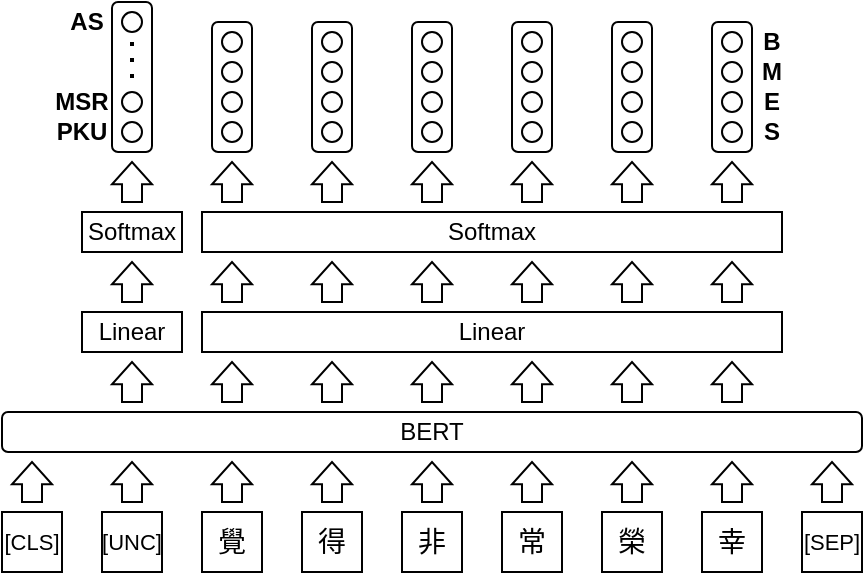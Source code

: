 <mxfile>
    <diagram id="9TPyMgF_mi7_yLZigMqu" name="Page-1">
        <mxGraphModel dx="675" dy="295" grid="1" gridSize="10" guides="1" tooltips="1" connect="1" arrows="1" fold="1" page="1" pageScale="1" pageWidth="850" pageHeight="1100" math="0" shadow="0">
            <root>
                <mxCell id="0"/>
                <mxCell id="1" parent="0"/>
                <mxCell id="2" value="&lt;font style=&quot;font-size: 12px;&quot;&gt;BERT&lt;/font&gt;" style="rounded=1;whiteSpace=wrap;html=1;fontSize=12;" parent="1" vertex="1">
                    <mxGeometry x="130" y="220" width="430" height="20" as="geometry"/>
                </mxCell>
                <mxCell id="3" value="覺" style="whiteSpace=wrap;html=1;aspect=fixed;fontSize=14;" parent="1" vertex="1">
                    <mxGeometry x="230" y="270" width="30" height="30" as="geometry"/>
                </mxCell>
                <mxCell id="4" value="得" style="whiteSpace=wrap;html=1;aspect=fixed;fontSize=14;" parent="1" vertex="1">
                    <mxGeometry x="280" y="270" width="30" height="30" as="geometry"/>
                </mxCell>
                <mxCell id="5" value="非" style="whiteSpace=wrap;html=1;aspect=fixed;fontSize=14;" parent="1" vertex="1">
                    <mxGeometry x="330" y="270" width="30" height="30" as="geometry"/>
                </mxCell>
                <mxCell id="6" value="常" style="whiteSpace=wrap;html=1;aspect=fixed;fontSize=14;" parent="1" vertex="1">
                    <mxGeometry x="380" y="270" width="30" height="30" as="geometry"/>
                </mxCell>
                <mxCell id="7" value="榮" style="whiteSpace=wrap;html=1;aspect=fixed;fontSize=14;" parent="1" vertex="1">
                    <mxGeometry x="430" y="270" width="30" height="30" as="geometry"/>
                </mxCell>
                <mxCell id="9" value="幸" style="whiteSpace=wrap;html=1;aspect=fixed;fontSize=14;" parent="1" vertex="1">
                    <mxGeometry x="480" y="270" width="30" height="30" as="geometry"/>
                </mxCell>
                <mxCell id="11" value="&lt;font style=&quot;font-size: 11px&quot;&gt;[UNC]&lt;/font&gt;" style="whiteSpace=wrap;html=1;aspect=fixed;fontSize=12;" parent="1" vertex="1">
                    <mxGeometry x="180" y="270" width="30" height="30" as="geometry"/>
                </mxCell>
                <mxCell id="12" value="&lt;font style=&quot;font-size: 11px&quot;&gt;[CLS]&lt;/font&gt;" style="whiteSpace=wrap;html=1;aspect=fixed;fontSize=11;" parent="1" vertex="1">
                    <mxGeometry x="130" y="270" width="30" height="30" as="geometry"/>
                </mxCell>
                <mxCell id="13" value="&lt;font style=&quot;font-size: 11px&quot;&gt;[SEP]&lt;/font&gt;" style="whiteSpace=wrap;html=1;aspect=fixed;fontSize=11;" parent="1" vertex="1">
                    <mxGeometry x="530" y="270" width="30" height="30" as="geometry"/>
                </mxCell>
                <mxCell id="32" value="Linear" style="whiteSpace=wrap;html=1;fontSize=12;" parent="1" vertex="1">
                    <mxGeometry x="170" y="170" width="50" height="20" as="geometry"/>
                </mxCell>
                <mxCell id="45" value="Linear" style="whiteSpace=wrap;html=1;fontSize=12;" parent="1" vertex="1">
                    <mxGeometry x="230" y="170" width="290" height="20" as="geometry"/>
                </mxCell>
                <mxCell id="66" value="Softmax" style="whiteSpace=wrap;html=1;fontSize=12;" parent="1" vertex="1">
                    <mxGeometry x="230" y="120" width="290" height="20" as="geometry"/>
                </mxCell>
                <mxCell id="67" value="Softmax" style="whiteSpace=wrap;html=1;fontSize=12;" parent="1" vertex="1">
                    <mxGeometry x="170" y="120" width="50" height="20" as="geometry"/>
                </mxCell>
                <mxCell id="112" value="" style="group" parent="1" vertex="1" connectable="0">
                    <mxGeometry x="135" y="195" width="420" height="20" as="geometry"/>
                </mxCell>
                <mxCell id="58" value="" style="html=1;shadow=0;dashed=0;align=center;verticalAlign=middle;shape=mxgraph.arrows2.arrow;dy=0.5;dx=11.18;direction=north;notch=0;fontSize=12;" parent="112" vertex="1">
                    <mxGeometry x="50" width="20" height="20" as="geometry"/>
                </mxCell>
                <mxCell id="59" value="" style="html=1;shadow=0;dashed=0;align=center;verticalAlign=middle;shape=mxgraph.arrows2.arrow;dy=0.5;dx=11.18;direction=north;notch=0;fontSize=12;" parent="112" vertex="1">
                    <mxGeometry x="100" width="20" height="20" as="geometry"/>
                </mxCell>
                <mxCell id="60" value="" style="html=1;shadow=0;dashed=0;align=center;verticalAlign=middle;shape=mxgraph.arrows2.arrow;dy=0.5;dx=11.18;direction=north;notch=0;fontSize=12;" parent="112" vertex="1">
                    <mxGeometry x="150" width="20" height="20" as="geometry"/>
                </mxCell>
                <mxCell id="61" value="" style="html=1;shadow=0;dashed=0;align=center;verticalAlign=middle;shape=mxgraph.arrows2.arrow;dy=0.5;dx=11.18;direction=north;notch=0;fontSize=12;" parent="112" vertex="1">
                    <mxGeometry x="200" width="20" height="20" as="geometry"/>
                </mxCell>
                <mxCell id="62" value="" style="html=1;shadow=0;dashed=0;align=center;verticalAlign=middle;shape=mxgraph.arrows2.arrow;dy=0.5;dx=11.18;direction=north;notch=0;fontSize=12;" parent="112" vertex="1">
                    <mxGeometry x="250" width="20" height="20" as="geometry"/>
                </mxCell>
                <mxCell id="63" value="" style="html=1;shadow=0;dashed=0;align=center;verticalAlign=middle;shape=mxgraph.arrows2.arrow;dy=0.5;dx=11.18;direction=north;notch=0;fontSize=12;" parent="112" vertex="1">
                    <mxGeometry x="300" width="20" height="20" as="geometry"/>
                </mxCell>
                <mxCell id="64" value="" style="html=1;shadow=0;dashed=0;align=center;verticalAlign=middle;shape=mxgraph.arrows2.arrow;dy=0.5;dx=11.18;direction=north;notch=0;fontSize=12;" parent="112" vertex="1">
                    <mxGeometry x="350" width="20" height="20" as="geometry"/>
                </mxCell>
                <mxCell id="113" value="" style="group" parent="1" vertex="1" connectable="0">
                    <mxGeometry x="135" y="245" width="420" height="20" as="geometry"/>
                </mxCell>
                <mxCell id="48" value="" style="html=1;shadow=0;dashed=0;align=center;verticalAlign=middle;shape=mxgraph.arrows2.arrow;dy=0.5;dx=11.18;direction=north;notch=0;fontSize=12;" parent="113" vertex="1">
                    <mxGeometry width="20" height="20" as="geometry"/>
                </mxCell>
                <mxCell id="49" value="" style="html=1;shadow=0;dashed=0;align=center;verticalAlign=middle;shape=mxgraph.arrows2.arrow;dy=0.5;dx=11.18;direction=north;notch=0;fontSize=12;" parent="113" vertex="1">
                    <mxGeometry x="50" width="20" height="20" as="geometry"/>
                </mxCell>
                <mxCell id="50" value="" style="html=1;shadow=0;dashed=0;align=center;verticalAlign=middle;shape=mxgraph.arrows2.arrow;dy=0.5;dx=11.18;direction=north;notch=0;fontSize=12;" parent="113" vertex="1">
                    <mxGeometry x="100" width="20" height="20" as="geometry"/>
                </mxCell>
                <mxCell id="51" value="" style="html=1;shadow=0;dashed=0;align=center;verticalAlign=middle;shape=mxgraph.arrows2.arrow;dy=0.5;dx=11.18;direction=north;notch=0;fontSize=12;" parent="113" vertex="1">
                    <mxGeometry x="150" width="20" height="20" as="geometry"/>
                </mxCell>
                <mxCell id="52" value="" style="html=1;shadow=0;dashed=0;align=center;verticalAlign=middle;shape=mxgraph.arrows2.arrow;dy=0.5;dx=11.18;direction=north;notch=0;fontSize=12;" parent="113" vertex="1">
                    <mxGeometry x="200" width="20" height="20" as="geometry"/>
                </mxCell>
                <mxCell id="53" value="" style="html=1;shadow=0;dashed=0;align=center;verticalAlign=middle;shape=mxgraph.arrows2.arrow;dy=0.5;dx=11.18;direction=north;notch=0;fontSize=12;" parent="113" vertex="1">
                    <mxGeometry x="250" width="20" height="20" as="geometry"/>
                </mxCell>
                <mxCell id="54" value="" style="html=1;shadow=0;dashed=0;align=center;verticalAlign=middle;shape=mxgraph.arrows2.arrow;dy=0.5;dx=11.18;direction=north;notch=0;fontSize=12;" parent="113" vertex="1">
                    <mxGeometry x="300" width="20" height="20" as="geometry"/>
                </mxCell>
                <mxCell id="55" value="" style="html=1;shadow=0;dashed=0;align=center;verticalAlign=middle;shape=mxgraph.arrows2.arrow;dy=0.5;dx=11.18;direction=north;notch=0;fontSize=12;" parent="113" vertex="1">
                    <mxGeometry x="350" width="20" height="20" as="geometry"/>
                </mxCell>
                <mxCell id="56" value="" style="html=1;shadow=0;dashed=0;align=center;verticalAlign=middle;shape=mxgraph.arrows2.arrow;dy=0.5;dx=11.18;direction=north;notch=0;fontSize=12;" parent="113" vertex="1">
                    <mxGeometry x="400" width="20" height="20" as="geometry"/>
                </mxCell>
                <mxCell id="124" value="" style="group" parent="1" vertex="1" connectable="0">
                    <mxGeometry x="185" y="145" width="370" height="20" as="geometry"/>
                </mxCell>
                <mxCell id="116" value="" style="html=1;shadow=0;dashed=0;align=center;verticalAlign=middle;shape=mxgraph.arrows2.arrow;dy=0.5;dx=11.18;direction=north;notch=0;fontSize=12;container=0;" parent="124" vertex="1">
                    <mxGeometry width="20" height="20" as="geometry"/>
                </mxCell>
                <mxCell id="117" value="" style="html=1;shadow=0;dashed=0;align=center;verticalAlign=middle;shape=mxgraph.arrows2.arrow;dy=0.5;dx=11.18;direction=north;notch=0;fontSize=12;container=0;" parent="124" vertex="1">
                    <mxGeometry x="50" width="20" height="20" as="geometry"/>
                </mxCell>
                <mxCell id="118" value="" style="html=1;shadow=0;dashed=0;align=center;verticalAlign=middle;shape=mxgraph.arrows2.arrow;dy=0.5;dx=11.18;direction=north;notch=0;fontSize=12;container=0;" parent="124" vertex="1">
                    <mxGeometry x="100" width="20" height="20" as="geometry"/>
                </mxCell>
                <mxCell id="119" value="" style="html=1;shadow=0;dashed=0;align=center;verticalAlign=middle;shape=mxgraph.arrows2.arrow;dy=0.5;dx=11.18;direction=north;notch=0;fontSize=12;container=0;" parent="124" vertex="1">
                    <mxGeometry x="150" width="20" height="20" as="geometry"/>
                </mxCell>
                <mxCell id="120" value="" style="html=1;shadow=0;dashed=0;align=center;verticalAlign=middle;shape=mxgraph.arrows2.arrow;dy=0.5;dx=11.18;direction=north;notch=0;fontSize=12;container=0;" parent="124" vertex="1">
                    <mxGeometry x="200" width="20" height="20" as="geometry"/>
                </mxCell>
                <mxCell id="121" value="" style="html=1;shadow=0;dashed=0;align=center;verticalAlign=middle;shape=mxgraph.arrows2.arrow;dy=0.5;dx=11.18;direction=north;notch=0;fontSize=12;container=0;" parent="124" vertex="1">
                    <mxGeometry x="250" width="20" height="20" as="geometry"/>
                </mxCell>
                <mxCell id="122" value="" style="html=1;shadow=0;dashed=0;align=center;verticalAlign=middle;shape=mxgraph.arrows2.arrow;dy=0.5;dx=11.18;direction=north;notch=0;fontSize=12;container=0;" parent="124" vertex="1">
                    <mxGeometry x="300" width="20" height="20" as="geometry"/>
                </mxCell>
                <mxCell id="135" value="" style="group" parent="1" vertex="1" connectable="0">
                    <mxGeometry x="185" y="30" width="370" height="85" as="geometry"/>
                </mxCell>
                <mxCell id="125" value="" style="group" parent="135" vertex="1" connectable="0">
                    <mxGeometry y="65" width="370" height="20" as="geometry"/>
                </mxCell>
                <mxCell id="126" value="" style="html=1;shadow=0;dashed=0;align=center;verticalAlign=middle;shape=mxgraph.arrows2.arrow;dy=0.5;dx=11.18;direction=north;notch=0;fontSize=12;container=0;" parent="125" vertex="1">
                    <mxGeometry width="20" height="20" as="geometry"/>
                </mxCell>
                <mxCell id="127" value="" style="html=1;shadow=0;dashed=0;align=center;verticalAlign=middle;shape=mxgraph.arrows2.arrow;dy=0.5;dx=11.18;direction=north;notch=0;fontSize=12;container=0;" parent="125" vertex="1">
                    <mxGeometry x="50" width="20" height="20" as="geometry"/>
                </mxCell>
                <mxCell id="128" value="" style="html=1;shadow=0;dashed=0;align=center;verticalAlign=middle;shape=mxgraph.arrows2.arrow;dy=0.5;dx=11.18;direction=north;notch=0;fontSize=12;container=0;" parent="125" vertex="1">
                    <mxGeometry x="100" width="20" height="20" as="geometry"/>
                </mxCell>
                <mxCell id="129" value="" style="html=1;shadow=0;dashed=0;align=center;verticalAlign=middle;shape=mxgraph.arrows2.arrow;dy=0.5;dx=11.18;direction=north;notch=0;fontSize=12;container=0;" parent="125" vertex="1">
                    <mxGeometry x="150" width="20" height="20" as="geometry"/>
                </mxCell>
                <mxCell id="130" value="" style="html=1;shadow=0;dashed=0;align=center;verticalAlign=middle;shape=mxgraph.arrows2.arrow;dy=0.5;dx=11.18;direction=north;notch=0;fontSize=12;container=0;" parent="125" vertex="1">
                    <mxGeometry x="200" width="20" height="20" as="geometry"/>
                </mxCell>
                <mxCell id="131" value="" style="html=1;shadow=0;dashed=0;align=center;verticalAlign=middle;shape=mxgraph.arrows2.arrow;dy=0.5;dx=11.18;direction=north;notch=0;fontSize=12;container=0;" parent="125" vertex="1">
                    <mxGeometry x="250" width="20" height="20" as="geometry"/>
                </mxCell>
                <mxCell id="132" value="" style="html=1;shadow=0;dashed=0;align=center;verticalAlign=middle;shape=mxgraph.arrows2.arrow;dy=0.5;dx=11.18;direction=north;notch=0;fontSize=12;container=0;" parent="125" vertex="1">
                    <mxGeometry x="300" width="20" height="20" as="geometry"/>
                </mxCell>
                <mxCell id="136" value="" style="group" parent="135" vertex="1" connectable="0">
                    <mxGeometry x="50" y="-5" width="320" height="65" as="geometry"/>
                </mxCell>
                <mxCell id="70" value="" style="rounded=1;whiteSpace=wrap;html=1;fontSize=12;container=0;" parent="136" vertex="1">
                    <mxGeometry width="20" height="65" as="geometry"/>
                </mxCell>
                <mxCell id="71" value="" style="ellipse;whiteSpace=wrap;html=1;aspect=fixed;fontSize=12;container=0;" parent="136" vertex="1">
                    <mxGeometry x="5" y="5" width="10" height="10" as="geometry"/>
                </mxCell>
                <mxCell id="72" value="" style="ellipse;whiteSpace=wrap;html=1;aspect=fixed;fontSize=12;container=0;" parent="136" vertex="1">
                    <mxGeometry x="5" y="20" width="10" height="10" as="geometry"/>
                </mxCell>
                <mxCell id="73" value="" style="ellipse;whiteSpace=wrap;html=1;aspect=fixed;fontSize=12;container=0;" parent="136" vertex="1">
                    <mxGeometry x="5" y="35" width="10" height="10" as="geometry"/>
                </mxCell>
                <mxCell id="74" value="" style="ellipse;whiteSpace=wrap;html=1;aspect=fixed;fontSize=12;container=0;" parent="136" vertex="1">
                    <mxGeometry x="5" y="50" width="10" height="10" as="geometry"/>
                </mxCell>
                <mxCell id="77" value="" style="rounded=1;whiteSpace=wrap;html=1;fontSize=12;container=0;" parent="136" vertex="1">
                    <mxGeometry x="50" width="20" height="65" as="geometry"/>
                </mxCell>
                <mxCell id="78" value="" style="ellipse;whiteSpace=wrap;html=1;aspect=fixed;fontSize=12;container=0;" parent="136" vertex="1">
                    <mxGeometry x="55" y="5" width="10" height="10" as="geometry"/>
                </mxCell>
                <mxCell id="79" value="" style="ellipse;whiteSpace=wrap;html=1;aspect=fixed;fontSize=12;container=0;" parent="136" vertex="1">
                    <mxGeometry x="55" y="20" width="10" height="10" as="geometry"/>
                </mxCell>
                <mxCell id="80" value="" style="ellipse;whiteSpace=wrap;html=1;aspect=fixed;fontSize=12;container=0;" parent="136" vertex="1">
                    <mxGeometry x="55" y="35" width="10" height="10" as="geometry"/>
                </mxCell>
                <mxCell id="81" value="" style="ellipse;whiteSpace=wrap;html=1;aspect=fixed;fontSize=12;container=0;" parent="136" vertex="1">
                    <mxGeometry x="55" y="50" width="10" height="10" as="geometry"/>
                </mxCell>
                <mxCell id="83" value="" style="rounded=1;whiteSpace=wrap;html=1;fontSize=12;container=0;" parent="136" vertex="1">
                    <mxGeometry x="100" width="20" height="65" as="geometry"/>
                </mxCell>
                <mxCell id="84" value="" style="ellipse;whiteSpace=wrap;html=1;aspect=fixed;fontSize=12;container=0;" parent="136" vertex="1">
                    <mxGeometry x="105" y="5" width="10" height="10" as="geometry"/>
                </mxCell>
                <mxCell id="85" value="" style="ellipse;whiteSpace=wrap;html=1;aspect=fixed;fontSize=12;container=0;" parent="136" vertex="1">
                    <mxGeometry x="105" y="20" width="10" height="10" as="geometry"/>
                </mxCell>
                <mxCell id="86" value="" style="ellipse;whiteSpace=wrap;html=1;aspect=fixed;fontSize=12;container=0;" parent="136" vertex="1">
                    <mxGeometry x="105" y="35" width="10" height="10" as="geometry"/>
                </mxCell>
                <mxCell id="87" value="" style="ellipse;whiteSpace=wrap;html=1;aspect=fixed;fontSize=12;container=0;" parent="136" vertex="1">
                    <mxGeometry x="105" y="50" width="10" height="10" as="geometry"/>
                </mxCell>
                <mxCell id="89" value="" style="rounded=1;whiteSpace=wrap;html=1;fontSize=12;container=0;" parent="136" vertex="1">
                    <mxGeometry x="150" width="20" height="65" as="geometry"/>
                </mxCell>
                <mxCell id="90" value="" style="ellipse;whiteSpace=wrap;html=1;aspect=fixed;fontSize=12;container=0;" parent="136" vertex="1">
                    <mxGeometry x="155" y="5" width="10" height="10" as="geometry"/>
                </mxCell>
                <mxCell id="91" value="" style="ellipse;whiteSpace=wrap;html=1;aspect=fixed;fontSize=12;container=0;" parent="136" vertex="1">
                    <mxGeometry x="155" y="20" width="10" height="10" as="geometry"/>
                </mxCell>
                <mxCell id="92" value="" style="ellipse;whiteSpace=wrap;html=1;aspect=fixed;fontSize=12;container=0;" parent="136" vertex="1">
                    <mxGeometry x="155" y="35" width="10" height="10" as="geometry"/>
                </mxCell>
                <mxCell id="93" value="" style="ellipse;whiteSpace=wrap;html=1;aspect=fixed;fontSize=12;container=0;" parent="136" vertex="1">
                    <mxGeometry x="155" y="50" width="10" height="10" as="geometry"/>
                </mxCell>
                <mxCell id="95" value="" style="rounded=1;whiteSpace=wrap;html=1;fontSize=12;container=0;" parent="136" vertex="1">
                    <mxGeometry x="200" width="20" height="65" as="geometry"/>
                </mxCell>
                <mxCell id="96" value="" style="ellipse;whiteSpace=wrap;html=1;aspect=fixed;fontSize=12;container=0;" parent="136" vertex="1">
                    <mxGeometry x="205" y="5" width="10" height="10" as="geometry"/>
                </mxCell>
                <mxCell id="97" value="" style="ellipse;whiteSpace=wrap;html=1;aspect=fixed;fontSize=12;container=0;" parent="136" vertex="1">
                    <mxGeometry x="205" y="20" width="10" height="10" as="geometry"/>
                </mxCell>
                <mxCell id="98" value="" style="ellipse;whiteSpace=wrap;html=1;aspect=fixed;fontSize=12;container=0;" parent="136" vertex="1">
                    <mxGeometry x="205" y="35" width="10" height="10" as="geometry"/>
                </mxCell>
                <mxCell id="99" value="" style="ellipse;whiteSpace=wrap;html=1;aspect=fixed;fontSize=12;container=0;" parent="136" vertex="1">
                    <mxGeometry x="205" y="50" width="10" height="10" as="geometry"/>
                </mxCell>
                <mxCell id="101" value="" style="rounded=1;whiteSpace=wrap;html=1;fontSize=12;container=0;" parent="136" vertex="1">
                    <mxGeometry x="250" width="20" height="65" as="geometry"/>
                </mxCell>
                <mxCell id="102" value="" style="ellipse;whiteSpace=wrap;html=1;aspect=fixed;fontSize=12;container=0;" parent="136" vertex="1">
                    <mxGeometry x="255" y="5" width="10" height="10" as="geometry"/>
                </mxCell>
                <mxCell id="103" value="" style="ellipse;whiteSpace=wrap;html=1;aspect=fixed;fontSize=12;container=0;" parent="136" vertex="1">
                    <mxGeometry x="255" y="20" width="10" height="10" as="geometry"/>
                </mxCell>
                <mxCell id="104" value="" style="ellipse;whiteSpace=wrap;html=1;aspect=fixed;fontSize=12;container=0;" parent="136" vertex="1">
                    <mxGeometry x="255" y="35" width="10" height="10" as="geometry"/>
                </mxCell>
                <mxCell id="105" value="" style="ellipse;whiteSpace=wrap;html=1;aspect=fixed;fontSize=12;container=0;" parent="136" vertex="1">
                    <mxGeometry x="255" y="50" width="10" height="10" as="geometry"/>
                </mxCell>
                <mxCell id="137" value="" style="rounded=1;whiteSpace=wrap;html=1;fontSize=12;container=0;" parent="1" vertex="1">
                    <mxGeometry x="185" y="15" width="20" height="75" as="geometry"/>
                </mxCell>
                <mxCell id="138" value="" style="ellipse;whiteSpace=wrap;html=1;aspect=fixed;fontSize=12;container=0;" parent="1" vertex="1">
                    <mxGeometry x="190" y="20" width="10" height="10" as="geometry"/>
                </mxCell>
                <mxCell id="140" value="" style="ellipse;whiteSpace=wrap;html=1;aspect=fixed;fontSize=12;container=0;" parent="1" vertex="1">
                    <mxGeometry x="190" y="60" width="10" height="10" as="geometry"/>
                </mxCell>
                <mxCell id="141" value="" style="ellipse;whiteSpace=wrap;html=1;aspect=fixed;fontSize=12;container=0;" parent="1" vertex="1">
                    <mxGeometry x="190" y="75" width="10" height="10" as="geometry"/>
                </mxCell>
                <mxCell id="142" value="" style="endArrow=none;dashed=1;html=1;dashPattern=1 3;strokeWidth=2;fontSize=12;" parent="1" edge="1">
                    <mxGeometry width="50" height="50" relative="1" as="geometry">
                        <mxPoint x="195" y="35" as="sourcePoint"/>
                        <mxPoint x="195" y="55" as="targetPoint"/>
                    </mxGeometry>
                </mxCell>
                <mxCell id="143" value="&lt;b&gt;B&lt;/b&gt;" style="text;html=1;strokeColor=none;fillColor=none;align=center;verticalAlign=middle;whiteSpace=wrap;rounded=0;fontSize=12;" parent="1" vertex="1">
                    <mxGeometry x="505" y="25" width="20" height="20" as="geometry"/>
                </mxCell>
                <mxCell id="144" value="&lt;b&gt;M&lt;/b&gt;" style="text;html=1;strokeColor=none;fillColor=none;align=center;verticalAlign=middle;whiteSpace=wrap;rounded=0;fontSize=12;" parent="1" vertex="1">
                    <mxGeometry x="505" y="40" width="20" height="20" as="geometry"/>
                </mxCell>
                <mxCell id="145" value="&lt;b&gt;E&lt;/b&gt;" style="text;html=1;strokeColor=none;fillColor=none;align=center;verticalAlign=middle;whiteSpace=wrap;rounded=0;fontSize=12;" parent="1" vertex="1">
                    <mxGeometry x="505" y="55" width="20" height="20" as="geometry"/>
                </mxCell>
                <mxCell id="146" value="&lt;b&gt;S&lt;/b&gt;" style="text;html=1;strokeColor=none;fillColor=none;align=center;verticalAlign=middle;whiteSpace=wrap;rounded=0;fontSize=12;" parent="1" vertex="1">
                    <mxGeometry x="505" y="70" width="20" height="20" as="geometry"/>
                </mxCell>
                <mxCell id="147" value="&lt;b&gt;AS&lt;/b&gt;" style="text;html=1;strokeColor=none;fillColor=none;align=center;verticalAlign=middle;whiteSpace=wrap;rounded=0;fontSize=12;" parent="1" vertex="1">
                    <mxGeometry x="160" y="15" width="25" height="20" as="geometry"/>
                </mxCell>
                <mxCell id="148" value="&lt;b&gt;MSR&lt;/b&gt;" style="text;html=1;strokeColor=none;fillColor=none;align=center;verticalAlign=middle;whiteSpace=wrap;rounded=0;fontSize=12;" parent="1" vertex="1">
                    <mxGeometry x="155" y="55" width="30" height="20" as="geometry"/>
                </mxCell>
                <mxCell id="149" value="&lt;b&gt;PKU&lt;/b&gt;" style="text;html=1;strokeColor=none;fillColor=none;align=center;verticalAlign=middle;whiteSpace=wrap;rounded=0;fontSize=12;" vertex="1" parent="1">
                    <mxGeometry x="155" y="70" width="30" height="20" as="geometry"/>
                </mxCell>
            </root>
        </mxGraphModel>
    </diagram>
</mxfile>
